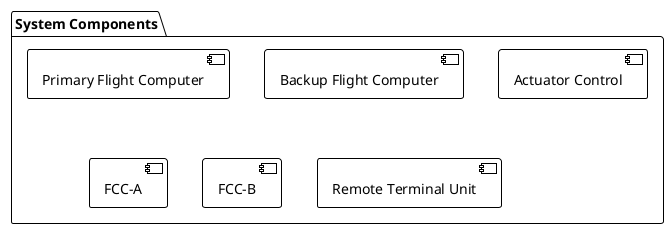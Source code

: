 @startuml
!theme plain

package "System Components" {
  [Primary Flight Computer]
  [Backup Flight Computer]
  [Actuator Control]
  [FCC-A]
  [FCC-B]
  [Remote Terminal Unit]
}


@enduml

